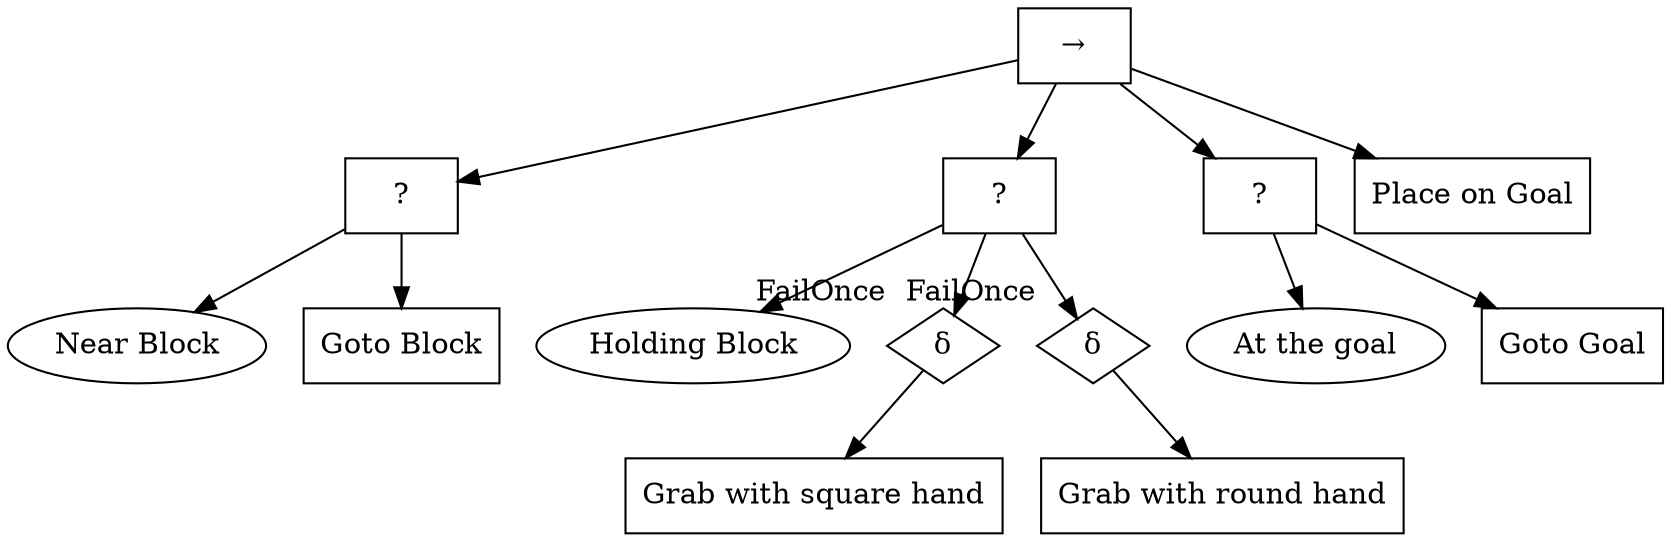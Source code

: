 digraph grabNgoal {
	Seq1 [shape=box, label="→"];
	Fall1 [shape=box, label="?"];
	Fall2 [shape=box, label="?"];
	Fall3 [shape=box, label="?"];

	Near_Block[shape=ellipse, label="Near Block"];
	Goto_Block[shape=box, label="Goto Block"];
	Hold_Block[shape=ellipse, label="Holding Block"];
	Deco_Square[shape=diamond, label="δ", xlabel="FailOnce"];
	Deco_Round[shape=diamond, label="δ", xlabel="FailOnce"];
	Grab_Square[shape=box, label="Grab with square hand"];
	Grab_Round[shape=box, label="Grab with round hand"];
	At_Goal[shape=ellipse, label="At the goal"];
	Goto_Goal [shape=box, label="Goto Goal"];
	Place_Goal [shape=box, label="Place on Goal"];
	
	Seq1 -> { Fall1; Fall2; Fall3; Place_Goal};
	Fall1 -> { Near_Block; Goto_Block };
	Fall2 -> { Hold_Block; Deco_Square; Deco_Round };
	Deco_Square -> Grab_Square;
	Deco_Round -> Grab_Round;
	Fall3 -> { At_Goal; Goto_Goal };
		
		
}
